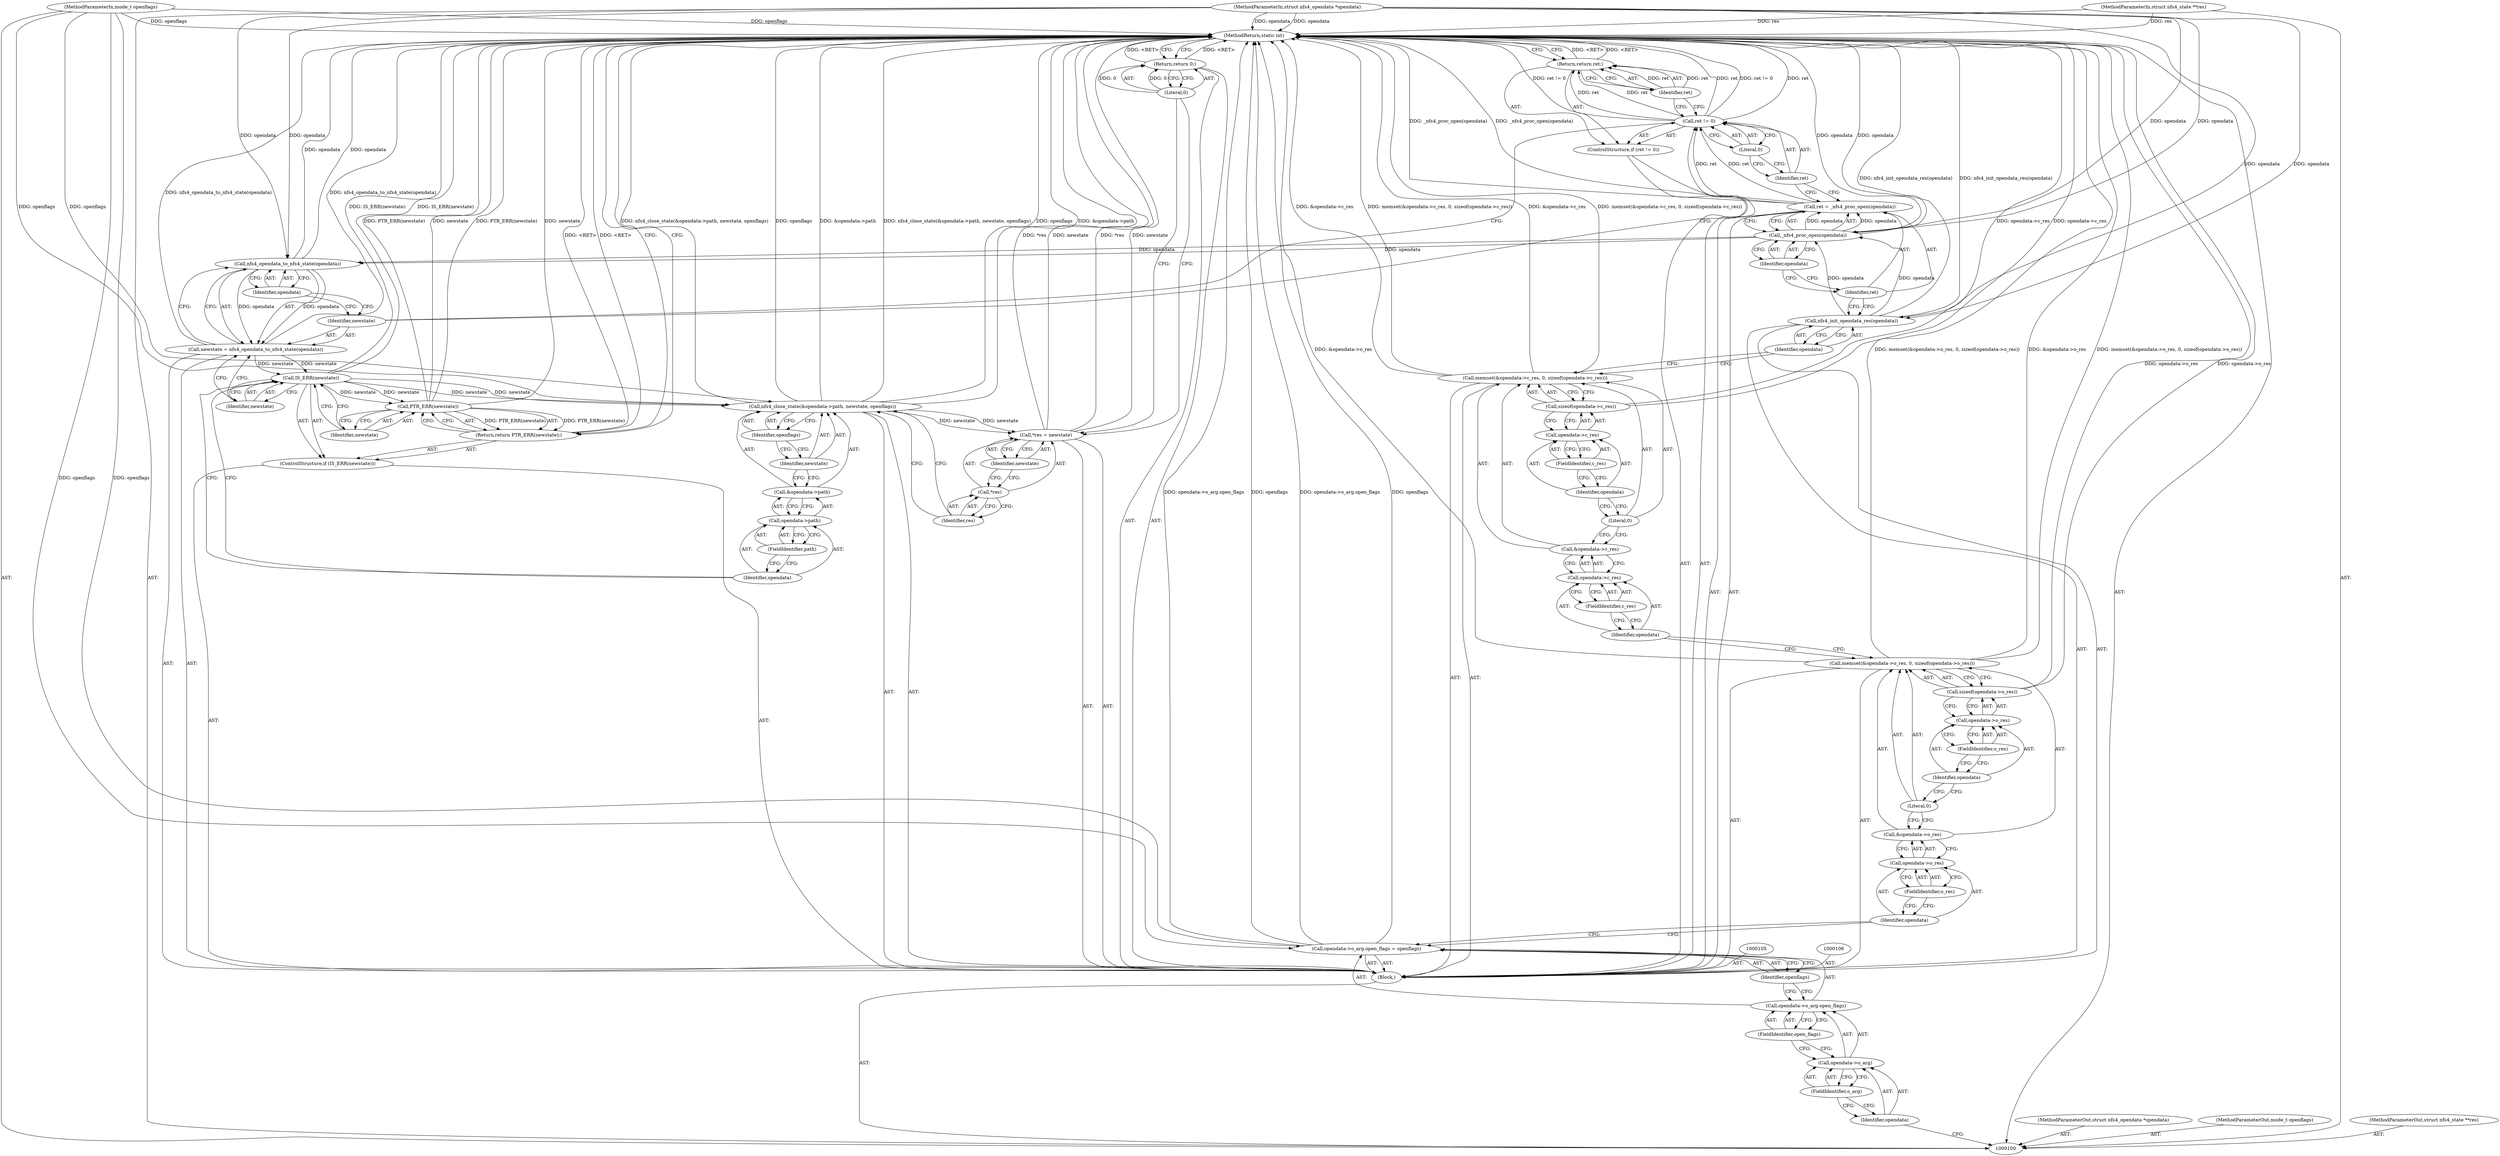 digraph "1_linux_dc0b027dfadfcb8a5504f7d8052754bf8d501ab9_13" {
"1000169" [label="(MethodReturn,static int)"];
"1000101" [label="(MethodParameterIn,struct nfs4_opendata *opendata)"];
"1000242" [label="(MethodParameterOut,struct nfs4_opendata *opendata)"];
"1000102" [label="(MethodParameterIn,mode_t openflags)"];
"1000243" [label="(MethodParameterOut,mode_t openflags)"];
"1000103" [label="(MethodParameterIn,struct nfs4_state **res)"];
"1000244" [label="(MethodParameterOut,struct nfs4_state **res)"];
"1000136" [label="(Call,ret = _nfs4_proc_open(opendata))"];
"1000137" [label="(Identifier,ret)"];
"1000139" [label="(Identifier,opendata)"];
"1000138" [label="(Call,_nfs4_proc_open(opendata))"];
"1000140" [label="(ControlStructure,if (ret != 0))"];
"1000143" [label="(Literal,0)"];
"1000141" [label="(Call,ret != 0)"];
"1000142" [label="(Identifier,ret)"];
"1000144" [label="(Return,return ret;)"];
"1000145" [label="(Identifier,ret)"];
"1000148" [label="(Call,nfs4_opendata_to_nfs4_state(opendata))"];
"1000146" [label="(Call,newstate = nfs4_opendata_to_nfs4_state(opendata))"];
"1000147" [label="(Identifier,newstate)"];
"1000149" [label="(Identifier,opendata)"];
"1000152" [label="(Identifier,newstate)"];
"1000150" [label="(ControlStructure,if (IS_ERR(newstate)))"];
"1000151" [label="(Call,IS_ERR(newstate))"];
"1000154" [label="(Call,PTR_ERR(newstate))"];
"1000155" [label="(Identifier,newstate)"];
"1000153" [label="(Return,return PTR_ERR(newstate);)"];
"1000156" [label="(Call,nfs4_close_state(&opendata->path, newstate, openflags))"];
"1000157" [label="(Call,&opendata->path)"];
"1000158" [label="(Call,opendata->path)"];
"1000159" [label="(Identifier,opendata)"];
"1000160" [label="(FieldIdentifier,path)"];
"1000161" [label="(Identifier,newstate)"];
"1000162" [label="(Identifier,openflags)"];
"1000163" [label="(Call,*res = newstate)"];
"1000164" [label="(Call,*res)"];
"1000165" [label="(Identifier,res)"];
"1000166" [label="(Identifier,newstate)"];
"1000167" [label="(Return,return 0;)"];
"1000168" [label="(Literal,0)"];
"1000104" [label="(Block,)"];
"1000107" [label="(Call,opendata->o_arg.open_flags = openflags)"];
"1000108" [label="(Call,opendata->o_arg.open_flags)"];
"1000109" [label="(Call,opendata->o_arg)"];
"1000110" [label="(Identifier,opendata)"];
"1000111" [label="(FieldIdentifier,o_arg)"];
"1000112" [label="(FieldIdentifier,open_flags)"];
"1000113" [label="(Identifier,openflags)"];
"1000116" [label="(Call,opendata->o_res)"];
"1000117" [label="(Identifier,opendata)"];
"1000114" [label="(Call,memset(&opendata->o_res, 0, sizeof(opendata->o_res)))"];
"1000118" [label="(FieldIdentifier,o_res)"];
"1000119" [label="(Literal,0)"];
"1000120" [label="(Call,sizeof(opendata->o_res))"];
"1000121" [label="(Call,opendata->o_res)"];
"1000122" [label="(Identifier,opendata)"];
"1000123" [label="(FieldIdentifier,o_res)"];
"1000115" [label="(Call,&opendata->o_res)"];
"1000126" [label="(Call,opendata->c_res)"];
"1000127" [label="(Identifier,opendata)"];
"1000124" [label="(Call,memset(&opendata->c_res, 0, sizeof(opendata->c_res)))"];
"1000128" [label="(FieldIdentifier,c_res)"];
"1000129" [label="(Literal,0)"];
"1000130" [label="(Call,sizeof(opendata->c_res))"];
"1000131" [label="(Call,opendata->c_res)"];
"1000132" [label="(Identifier,opendata)"];
"1000133" [label="(FieldIdentifier,c_res)"];
"1000125" [label="(Call,&opendata->c_res)"];
"1000134" [label="(Call,nfs4_init_opendata_res(opendata))"];
"1000135" [label="(Identifier,opendata)"];
"1000169" -> "1000100"  [label="AST: "];
"1000169" -> "1000144"  [label="CFG: "];
"1000169" -> "1000153"  [label="CFG: "];
"1000169" -> "1000167"  [label="CFG: "];
"1000141" -> "1000169"  [label="DDG: ret"];
"1000141" -> "1000169"  [label="DDG: ret != 0"];
"1000124" -> "1000169"  [label="DDG: &opendata->c_res"];
"1000124" -> "1000169"  [label="DDG: memset(&opendata->c_res, 0, sizeof(opendata->c_res))"];
"1000107" -> "1000169"  [label="DDG: opendata->o_arg.open_flags"];
"1000107" -> "1000169"  [label="DDG: openflags"];
"1000156" -> "1000169"  [label="DDG: &opendata->path"];
"1000156" -> "1000169"  [label="DDG: nfs4_close_state(&opendata->path, newstate, openflags)"];
"1000156" -> "1000169"  [label="DDG: openflags"];
"1000114" -> "1000169"  [label="DDG: memset(&opendata->o_res, 0, sizeof(opendata->o_res))"];
"1000114" -> "1000169"  [label="DDG: &opendata->o_res"];
"1000163" -> "1000169"  [label="DDG: newstate"];
"1000163" -> "1000169"  [label="DDG: *res"];
"1000102" -> "1000169"  [label="DDG: openflags"];
"1000154" -> "1000169"  [label="DDG: PTR_ERR(newstate)"];
"1000154" -> "1000169"  [label="DDG: newstate"];
"1000151" -> "1000169"  [label="DDG: IS_ERR(newstate)"];
"1000138" -> "1000169"  [label="DDG: opendata"];
"1000103" -> "1000169"  [label="DDG: res"];
"1000134" -> "1000169"  [label="DDG: nfs4_init_opendata_res(opendata)"];
"1000120" -> "1000169"  [label="DDG: opendata->o_res"];
"1000148" -> "1000169"  [label="DDG: opendata"];
"1000146" -> "1000169"  [label="DDG: nfs4_opendata_to_nfs4_state(opendata)"];
"1000101" -> "1000169"  [label="DDG: opendata"];
"1000136" -> "1000169"  [label="DDG: _nfs4_proc_open(opendata)"];
"1000130" -> "1000169"  [label="DDG: opendata->c_res"];
"1000144" -> "1000169"  [label="DDG: <RET>"];
"1000153" -> "1000169"  [label="DDG: <RET>"];
"1000167" -> "1000169"  [label="DDG: <RET>"];
"1000101" -> "1000100"  [label="AST: "];
"1000101" -> "1000169"  [label="DDG: opendata"];
"1000101" -> "1000134"  [label="DDG: opendata"];
"1000101" -> "1000138"  [label="DDG: opendata"];
"1000101" -> "1000148"  [label="DDG: opendata"];
"1000242" -> "1000100"  [label="AST: "];
"1000102" -> "1000100"  [label="AST: "];
"1000102" -> "1000169"  [label="DDG: openflags"];
"1000102" -> "1000107"  [label="DDG: openflags"];
"1000102" -> "1000156"  [label="DDG: openflags"];
"1000243" -> "1000100"  [label="AST: "];
"1000103" -> "1000100"  [label="AST: "];
"1000103" -> "1000169"  [label="DDG: res"];
"1000244" -> "1000100"  [label="AST: "];
"1000136" -> "1000104"  [label="AST: "];
"1000136" -> "1000138"  [label="CFG: "];
"1000137" -> "1000136"  [label="AST: "];
"1000138" -> "1000136"  [label="AST: "];
"1000142" -> "1000136"  [label="CFG: "];
"1000136" -> "1000169"  [label="DDG: _nfs4_proc_open(opendata)"];
"1000138" -> "1000136"  [label="DDG: opendata"];
"1000136" -> "1000141"  [label="DDG: ret"];
"1000137" -> "1000136"  [label="AST: "];
"1000137" -> "1000134"  [label="CFG: "];
"1000139" -> "1000137"  [label="CFG: "];
"1000139" -> "1000138"  [label="AST: "];
"1000139" -> "1000137"  [label="CFG: "];
"1000138" -> "1000139"  [label="CFG: "];
"1000138" -> "1000136"  [label="AST: "];
"1000138" -> "1000139"  [label="CFG: "];
"1000139" -> "1000138"  [label="AST: "];
"1000136" -> "1000138"  [label="CFG: "];
"1000138" -> "1000169"  [label="DDG: opendata"];
"1000138" -> "1000136"  [label="DDG: opendata"];
"1000134" -> "1000138"  [label="DDG: opendata"];
"1000101" -> "1000138"  [label="DDG: opendata"];
"1000138" -> "1000148"  [label="DDG: opendata"];
"1000140" -> "1000104"  [label="AST: "];
"1000141" -> "1000140"  [label="AST: "];
"1000144" -> "1000140"  [label="AST: "];
"1000143" -> "1000141"  [label="AST: "];
"1000143" -> "1000142"  [label="CFG: "];
"1000141" -> "1000143"  [label="CFG: "];
"1000141" -> "1000140"  [label="AST: "];
"1000141" -> "1000143"  [label="CFG: "];
"1000142" -> "1000141"  [label="AST: "];
"1000143" -> "1000141"  [label="AST: "];
"1000145" -> "1000141"  [label="CFG: "];
"1000147" -> "1000141"  [label="CFG: "];
"1000141" -> "1000169"  [label="DDG: ret"];
"1000141" -> "1000169"  [label="DDG: ret != 0"];
"1000136" -> "1000141"  [label="DDG: ret"];
"1000141" -> "1000144"  [label="DDG: ret"];
"1000142" -> "1000141"  [label="AST: "];
"1000142" -> "1000136"  [label="CFG: "];
"1000143" -> "1000142"  [label="CFG: "];
"1000144" -> "1000140"  [label="AST: "];
"1000144" -> "1000145"  [label="CFG: "];
"1000145" -> "1000144"  [label="AST: "];
"1000169" -> "1000144"  [label="CFG: "];
"1000144" -> "1000169"  [label="DDG: <RET>"];
"1000145" -> "1000144"  [label="DDG: ret"];
"1000141" -> "1000144"  [label="DDG: ret"];
"1000145" -> "1000144"  [label="AST: "];
"1000145" -> "1000141"  [label="CFG: "];
"1000144" -> "1000145"  [label="CFG: "];
"1000145" -> "1000144"  [label="DDG: ret"];
"1000148" -> "1000146"  [label="AST: "];
"1000148" -> "1000149"  [label="CFG: "];
"1000149" -> "1000148"  [label="AST: "];
"1000146" -> "1000148"  [label="CFG: "];
"1000148" -> "1000169"  [label="DDG: opendata"];
"1000148" -> "1000146"  [label="DDG: opendata"];
"1000138" -> "1000148"  [label="DDG: opendata"];
"1000101" -> "1000148"  [label="DDG: opendata"];
"1000146" -> "1000104"  [label="AST: "];
"1000146" -> "1000148"  [label="CFG: "];
"1000147" -> "1000146"  [label="AST: "];
"1000148" -> "1000146"  [label="AST: "];
"1000152" -> "1000146"  [label="CFG: "];
"1000146" -> "1000169"  [label="DDG: nfs4_opendata_to_nfs4_state(opendata)"];
"1000148" -> "1000146"  [label="DDG: opendata"];
"1000146" -> "1000151"  [label="DDG: newstate"];
"1000147" -> "1000146"  [label="AST: "];
"1000147" -> "1000141"  [label="CFG: "];
"1000149" -> "1000147"  [label="CFG: "];
"1000149" -> "1000148"  [label="AST: "];
"1000149" -> "1000147"  [label="CFG: "];
"1000148" -> "1000149"  [label="CFG: "];
"1000152" -> "1000151"  [label="AST: "];
"1000152" -> "1000146"  [label="CFG: "];
"1000151" -> "1000152"  [label="CFG: "];
"1000150" -> "1000104"  [label="AST: "];
"1000151" -> "1000150"  [label="AST: "];
"1000153" -> "1000150"  [label="AST: "];
"1000151" -> "1000150"  [label="AST: "];
"1000151" -> "1000152"  [label="CFG: "];
"1000152" -> "1000151"  [label="AST: "];
"1000155" -> "1000151"  [label="CFG: "];
"1000159" -> "1000151"  [label="CFG: "];
"1000151" -> "1000169"  [label="DDG: IS_ERR(newstate)"];
"1000146" -> "1000151"  [label="DDG: newstate"];
"1000151" -> "1000154"  [label="DDG: newstate"];
"1000151" -> "1000156"  [label="DDG: newstate"];
"1000154" -> "1000153"  [label="AST: "];
"1000154" -> "1000155"  [label="CFG: "];
"1000155" -> "1000154"  [label="AST: "];
"1000153" -> "1000154"  [label="CFG: "];
"1000154" -> "1000169"  [label="DDG: PTR_ERR(newstate)"];
"1000154" -> "1000169"  [label="DDG: newstate"];
"1000154" -> "1000153"  [label="DDG: PTR_ERR(newstate)"];
"1000151" -> "1000154"  [label="DDG: newstate"];
"1000155" -> "1000154"  [label="AST: "];
"1000155" -> "1000151"  [label="CFG: "];
"1000154" -> "1000155"  [label="CFG: "];
"1000153" -> "1000150"  [label="AST: "];
"1000153" -> "1000154"  [label="CFG: "];
"1000154" -> "1000153"  [label="AST: "];
"1000169" -> "1000153"  [label="CFG: "];
"1000153" -> "1000169"  [label="DDG: <RET>"];
"1000154" -> "1000153"  [label="DDG: PTR_ERR(newstate)"];
"1000156" -> "1000104"  [label="AST: "];
"1000156" -> "1000162"  [label="CFG: "];
"1000157" -> "1000156"  [label="AST: "];
"1000161" -> "1000156"  [label="AST: "];
"1000162" -> "1000156"  [label="AST: "];
"1000165" -> "1000156"  [label="CFG: "];
"1000156" -> "1000169"  [label="DDG: &opendata->path"];
"1000156" -> "1000169"  [label="DDG: nfs4_close_state(&opendata->path, newstate, openflags)"];
"1000156" -> "1000169"  [label="DDG: openflags"];
"1000151" -> "1000156"  [label="DDG: newstate"];
"1000102" -> "1000156"  [label="DDG: openflags"];
"1000156" -> "1000163"  [label="DDG: newstate"];
"1000157" -> "1000156"  [label="AST: "];
"1000157" -> "1000158"  [label="CFG: "];
"1000158" -> "1000157"  [label="AST: "];
"1000161" -> "1000157"  [label="CFG: "];
"1000158" -> "1000157"  [label="AST: "];
"1000158" -> "1000160"  [label="CFG: "];
"1000159" -> "1000158"  [label="AST: "];
"1000160" -> "1000158"  [label="AST: "];
"1000157" -> "1000158"  [label="CFG: "];
"1000159" -> "1000158"  [label="AST: "];
"1000159" -> "1000151"  [label="CFG: "];
"1000160" -> "1000159"  [label="CFG: "];
"1000160" -> "1000158"  [label="AST: "];
"1000160" -> "1000159"  [label="CFG: "];
"1000158" -> "1000160"  [label="CFG: "];
"1000161" -> "1000156"  [label="AST: "];
"1000161" -> "1000157"  [label="CFG: "];
"1000162" -> "1000161"  [label="CFG: "];
"1000162" -> "1000156"  [label="AST: "];
"1000162" -> "1000161"  [label="CFG: "];
"1000156" -> "1000162"  [label="CFG: "];
"1000163" -> "1000104"  [label="AST: "];
"1000163" -> "1000166"  [label="CFG: "];
"1000164" -> "1000163"  [label="AST: "];
"1000166" -> "1000163"  [label="AST: "];
"1000168" -> "1000163"  [label="CFG: "];
"1000163" -> "1000169"  [label="DDG: newstate"];
"1000163" -> "1000169"  [label="DDG: *res"];
"1000156" -> "1000163"  [label="DDG: newstate"];
"1000164" -> "1000163"  [label="AST: "];
"1000164" -> "1000165"  [label="CFG: "];
"1000165" -> "1000164"  [label="AST: "];
"1000166" -> "1000164"  [label="CFG: "];
"1000165" -> "1000164"  [label="AST: "];
"1000165" -> "1000156"  [label="CFG: "];
"1000164" -> "1000165"  [label="CFG: "];
"1000166" -> "1000163"  [label="AST: "];
"1000166" -> "1000164"  [label="CFG: "];
"1000163" -> "1000166"  [label="CFG: "];
"1000167" -> "1000104"  [label="AST: "];
"1000167" -> "1000168"  [label="CFG: "];
"1000168" -> "1000167"  [label="AST: "];
"1000169" -> "1000167"  [label="CFG: "];
"1000167" -> "1000169"  [label="DDG: <RET>"];
"1000168" -> "1000167"  [label="DDG: 0"];
"1000168" -> "1000167"  [label="AST: "];
"1000168" -> "1000163"  [label="CFG: "];
"1000167" -> "1000168"  [label="CFG: "];
"1000168" -> "1000167"  [label="DDG: 0"];
"1000104" -> "1000100"  [label="AST: "];
"1000105" -> "1000104"  [label="AST: "];
"1000106" -> "1000104"  [label="AST: "];
"1000107" -> "1000104"  [label="AST: "];
"1000114" -> "1000104"  [label="AST: "];
"1000124" -> "1000104"  [label="AST: "];
"1000134" -> "1000104"  [label="AST: "];
"1000136" -> "1000104"  [label="AST: "];
"1000140" -> "1000104"  [label="AST: "];
"1000146" -> "1000104"  [label="AST: "];
"1000150" -> "1000104"  [label="AST: "];
"1000156" -> "1000104"  [label="AST: "];
"1000163" -> "1000104"  [label="AST: "];
"1000167" -> "1000104"  [label="AST: "];
"1000107" -> "1000104"  [label="AST: "];
"1000107" -> "1000113"  [label="CFG: "];
"1000108" -> "1000107"  [label="AST: "];
"1000113" -> "1000107"  [label="AST: "];
"1000117" -> "1000107"  [label="CFG: "];
"1000107" -> "1000169"  [label="DDG: opendata->o_arg.open_flags"];
"1000107" -> "1000169"  [label="DDG: openflags"];
"1000102" -> "1000107"  [label="DDG: openflags"];
"1000108" -> "1000107"  [label="AST: "];
"1000108" -> "1000112"  [label="CFG: "];
"1000109" -> "1000108"  [label="AST: "];
"1000112" -> "1000108"  [label="AST: "];
"1000113" -> "1000108"  [label="CFG: "];
"1000109" -> "1000108"  [label="AST: "];
"1000109" -> "1000111"  [label="CFG: "];
"1000110" -> "1000109"  [label="AST: "];
"1000111" -> "1000109"  [label="AST: "];
"1000112" -> "1000109"  [label="CFG: "];
"1000110" -> "1000109"  [label="AST: "];
"1000110" -> "1000100"  [label="CFG: "];
"1000111" -> "1000110"  [label="CFG: "];
"1000111" -> "1000109"  [label="AST: "];
"1000111" -> "1000110"  [label="CFG: "];
"1000109" -> "1000111"  [label="CFG: "];
"1000112" -> "1000108"  [label="AST: "];
"1000112" -> "1000109"  [label="CFG: "];
"1000108" -> "1000112"  [label="CFG: "];
"1000113" -> "1000107"  [label="AST: "];
"1000113" -> "1000108"  [label="CFG: "];
"1000107" -> "1000113"  [label="CFG: "];
"1000116" -> "1000115"  [label="AST: "];
"1000116" -> "1000118"  [label="CFG: "];
"1000117" -> "1000116"  [label="AST: "];
"1000118" -> "1000116"  [label="AST: "];
"1000115" -> "1000116"  [label="CFG: "];
"1000117" -> "1000116"  [label="AST: "];
"1000117" -> "1000107"  [label="CFG: "];
"1000118" -> "1000117"  [label="CFG: "];
"1000114" -> "1000104"  [label="AST: "];
"1000114" -> "1000120"  [label="CFG: "];
"1000115" -> "1000114"  [label="AST: "];
"1000119" -> "1000114"  [label="AST: "];
"1000120" -> "1000114"  [label="AST: "];
"1000127" -> "1000114"  [label="CFG: "];
"1000114" -> "1000169"  [label="DDG: memset(&opendata->o_res, 0, sizeof(opendata->o_res))"];
"1000114" -> "1000169"  [label="DDG: &opendata->o_res"];
"1000118" -> "1000116"  [label="AST: "];
"1000118" -> "1000117"  [label="CFG: "];
"1000116" -> "1000118"  [label="CFG: "];
"1000119" -> "1000114"  [label="AST: "];
"1000119" -> "1000115"  [label="CFG: "];
"1000122" -> "1000119"  [label="CFG: "];
"1000120" -> "1000114"  [label="AST: "];
"1000120" -> "1000121"  [label="CFG: "];
"1000121" -> "1000120"  [label="AST: "];
"1000114" -> "1000120"  [label="CFG: "];
"1000120" -> "1000169"  [label="DDG: opendata->o_res"];
"1000121" -> "1000120"  [label="AST: "];
"1000121" -> "1000123"  [label="CFG: "];
"1000122" -> "1000121"  [label="AST: "];
"1000123" -> "1000121"  [label="AST: "];
"1000120" -> "1000121"  [label="CFG: "];
"1000122" -> "1000121"  [label="AST: "];
"1000122" -> "1000119"  [label="CFG: "];
"1000123" -> "1000122"  [label="CFG: "];
"1000123" -> "1000121"  [label="AST: "];
"1000123" -> "1000122"  [label="CFG: "];
"1000121" -> "1000123"  [label="CFG: "];
"1000115" -> "1000114"  [label="AST: "];
"1000115" -> "1000116"  [label="CFG: "];
"1000116" -> "1000115"  [label="AST: "];
"1000119" -> "1000115"  [label="CFG: "];
"1000126" -> "1000125"  [label="AST: "];
"1000126" -> "1000128"  [label="CFG: "];
"1000127" -> "1000126"  [label="AST: "];
"1000128" -> "1000126"  [label="AST: "];
"1000125" -> "1000126"  [label="CFG: "];
"1000127" -> "1000126"  [label="AST: "];
"1000127" -> "1000114"  [label="CFG: "];
"1000128" -> "1000127"  [label="CFG: "];
"1000124" -> "1000104"  [label="AST: "];
"1000124" -> "1000130"  [label="CFG: "];
"1000125" -> "1000124"  [label="AST: "];
"1000129" -> "1000124"  [label="AST: "];
"1000130" -> "1000124"  [label="AST: "];
"1000135" -> "1000124"  [label="CFG: "];
"1000124" -> "1000169"  [label="DDG: &opendata->c_res"];
"1000124" -> "1000169"  [label="DDG: memset(&opendata->c_res, 0, sizeof(opendata->c_res))"];
"1000128" -> "1000126"  [label="AST: "];
"1000128" -> "1000127"  [label="CFG: "];
"1000126" -> "1000128"  [label="CFG: "];
"1000129" -> "1000124"  [label="AST: "];
"1000129" -> "1000125"  [label="CFG: "];
"1000132" -> "1000129"  [label="CFG: "];
"1000130" -> "1000124"  [label="AST: "];
"1000130" -> "1000131"  [label="CFG: "];
"1000131" -> "1000130"  [label="AST: "];
"1000124" -> "1000130"  [label="CFG: "];
"1000130" -> "1000169"  [label="DDG: opendata->c_res"];
"1000131" -> "1000130"  [label="AST: "];
"1000131" -> "1000133"  [label="CFG: "];
"1000132" -> "1000131"  [label="AST: "];
"1000133" -> "1000131"  [label="AST: "];
"1000130" -> "1000131"  [label="CFG: "];
"1000132" -> "1000131"  [label="AST: "];
"1000132" -> "1000129"  [label="CFG: "];
"1000133" -> "1000132"  [label="CFG: "];
"1000133" -> "1000131"  [label="AST: "];
"1000133" -> "1000132"  [label="CFG: "];
"1000131" -> "1000133"  [label="CFG: "];
"1000125" -> "1000124"  [label="AST: "];
"1000125" -> "1000126"  [label="CFG: "];
"1000126" -> "1000125"  [label="AST: "];
"1000129" -> "1000125"  [label="CFG: "];
"1000134" -> "1000104"  [label="AST: "];
"1000134" -> "1000135"  [label="CFG: "];
"1000135" -> "1000134"  [label="AST: "];
"1000137" -> "1000134"  [label="CFG: "];
"1000134" -> "1000169"  [label="DDG: nfs4_init_opendata_res(opendata)"];
"1000101" -> "1000134"  [label="DDG: opendata"];
"1000134" -> "1000138"  [label="DDG: opendata"];
"1000135" -> "1000134"  [label="AST: "];
"1000135" -> "1000124"  [label="CFG: "];
"1000134" -> "1000135"  [label="CFG: "];
}
